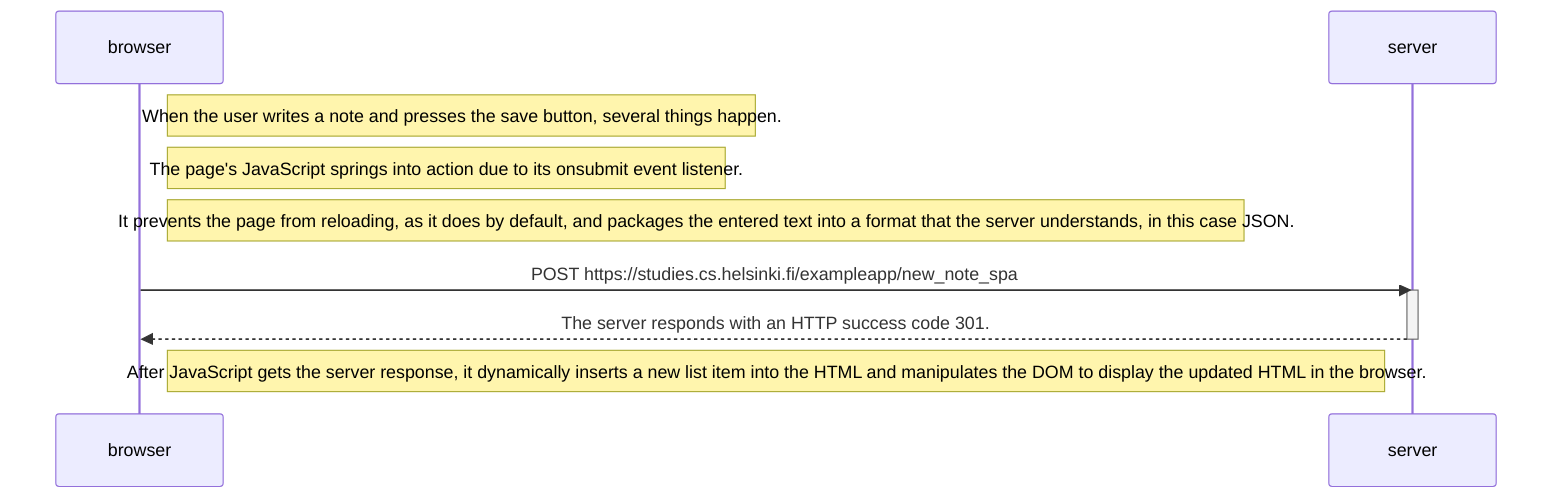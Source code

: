 sequenceDiagram
    participant browser
    participant server

    Note right of browser: When the user writes a note and presses the save button, several things happen.
    Note right of browser: The page's JavaScript springs into action due to its onsubmit event listener.
    Note right of browser: It prevents the page from reloading, as it does by default, and packages the entered text into a format that the server understands, in this case JSON.
    browser->>server: POST https://studies.cs.helsinki.fi/exampleapp/new_note_spa
    activate server
    server-->>browser: The server responds with an HTTP success code 301.
    deactivate server
    Note right of browser: After JavaScript gets the server response, it dynamically inserts a new list item into the HTML and manipulates the DOM to display the updated HTML in the browser.